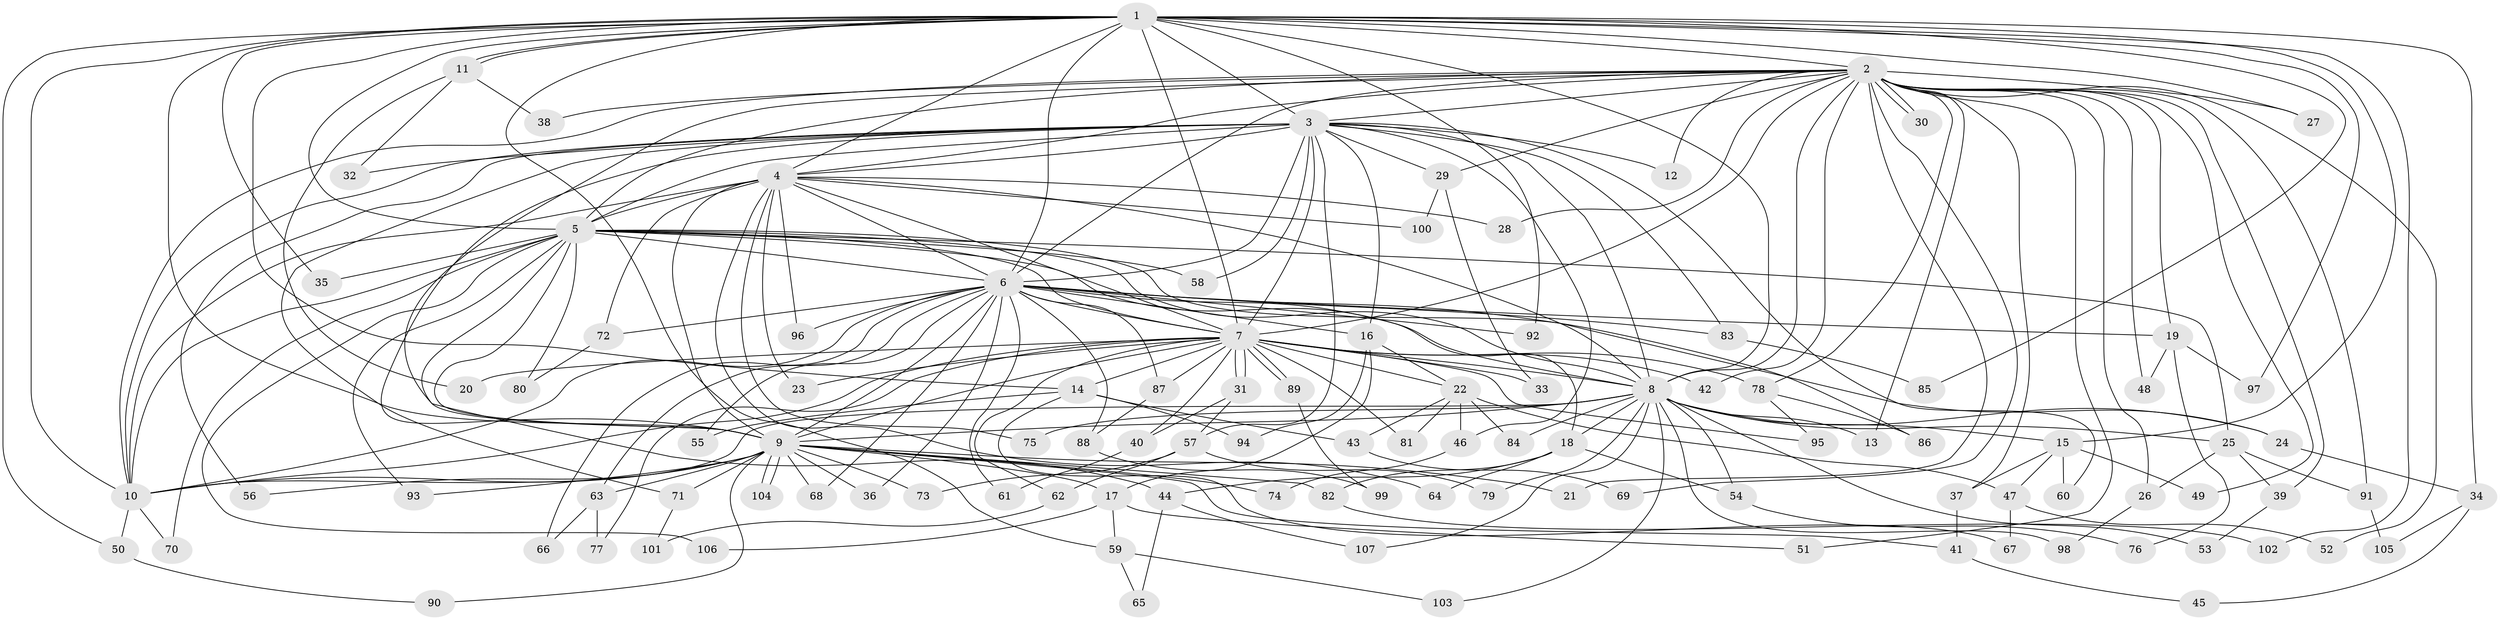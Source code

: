 // coarse degree distribution, {19: 0.0125, 27: 0.0125, 18: 0.0125, 22: 0.025, 20: 0.0125, 23: 0.025, 9: 0.025, 5: 0.0875, 2: 0.5, 6: 0.0125, 7: 0.0125, 3: 0.225, 4: 0.0375}
// Generated by graph-tools (version 1.1) at 2025/51/02/27/25 19:51:53]
// undirected, 107 vertices, 239 edges
graph export_dot {
graph [start="1"]
  node [color=gray90,style=filled];
  1;
  2;
  3;
  4;
  5;
  6;
  7;
  8;
  9;
  10;
  11;
  12;
  13;
  14;
  15;
  16;
  17;
  18;
  19;
  20;
  21;
  22;
  23;
  24;
  25;
  26;
  27;
  28;
  29;
  30;
  31;
  32;
  33;
  34;
  35;
  36;
  37;
  38;
  39;
  40;
  41;
  42;
  43;
  44;
  45;
  46;
  47;
  48;
  49;
  50;
  51;
  52;
  53;
  54;
  55;
  56;
  57;
  58;
  59;
  60;
  61;
  62;
  63;
  64;
  65;
  66;
  67;
  68;
  69;
  70;
  71;
  72;
  73;
  74;
  75;
  76;
  77;
  78;
  79;
  80;
  81;
  82;
  83;
  84;
  85;
  86;
  87;
  88;
  89;
  90;
  91;
  92;
  93;
  94;
  95;
  96;
  97;
  98;
  99;
  100;
  101;
  102;
  103;
  104;
  105;
  106;
  107;
  1 -- 2;
  1 -- 3;
  1 -- 4;
  1 -- 5;
  1 -- 6;
  1 -- 7;
  1 -- 8;
  1 -- 9;
  1 -- 10;
  1 -- 11;
  1 -- 11;
  1 -- 14;
  1 -- 15;
  1 -- 27;
  1 -- 34;
  1 -- 35;
  1 -- 50;
  1 -- 59;
  1 -- 85;
  1 -- 92;
  1 -- 97;
  1 -- 102;
  2 -- 3;
  2 -- 4;
  2 -- 5;
  2 -- 6;
  2 -- 7;
  2 -- 8;
  2 -- 9;
  2 -- 10;
  2 -- 12;
  2 -- 13;
  2 -- 19;
  2 -- 21;
  2 -- 26;
  2 -- 27;
  2 -- 28;
  2 -- 29;
  2 -- 30;
  2 -- 30;
  2 -- 37;
  2 -- 38;
  2 -- 39;
  2 -- 42;
  2 -- 48;
  2 -- 49;
  2 -- 51;
  2 -- 52;
  2 -- 69;
  2 -- 78;
  2 -- 91;
  3 -- 4;
  3 -- 5;
  3 -- 6;
  3 -- 7;
  3 -- 8;
  3 -- 9;
  3 -- 10;
  3 -- 12;
  3 -- 16;
  3 -- 29;
  3 -- 32;
  3 -- 46;
  3 -- 56;
  3 -- 57;
  3 -- 58;
  3 -- 60;
  3 -- 71;
  3 -- 83;
  4 -- 5;
  4 -- 6;
  4 -- 7;
  4 -- 8;
  4 -- 9;
  4 -- 10;
  4 -- 23;
  4 -- 28;
  4 -- 64;
  4 -- 72;
  4 -- 75;
  4 -- 96;
  4 -- 100;
  5 -- 6;
  5 -- 7;
  5 -- 8;
  5 -- 9;
  5 -- 10;
  5 -- 18;
  5 -- 25;
  5 -- 35;
  5 -- 44;
  5 -- 58;
  5 -- 70;
  5 -- 80;
  5 -- 86;
  5 -- 93;
  5 -- 106;
  6 -- 7;
  6 -- 8;
  6 -- 9;
  6 -- 10;
  6 -- 16;
  6 -- 19;
  6 -- 24;
  6 -- 36;
  6 -- 55;
  6 -- 61;
  6 -- 63;
  6 -- 66;
  6 -- 68;
  6 -- 72;
  6 -- 83;
  6 -- 87;
  6 -- 88;
  6 -- 92;
  6 -- 96;
  7 -- 8;
  7 -- 9;
  7 -- 10;
  7 -- 14;
  7 -- 20;
  7 -- 22;
  7 -- 23;
  7 -- 31;
  7 -- 31;
  7 -- 33;
  7 -- 40;
  7 -- 42;
  7 -- 62;
  7 -- 77;
  7 -- 78;
  7 -- 81;
  7 -- 87;
  7 -- 89;
  7 -- 89;
  7 -- 95;
  8 -- 9;
  8 -- 10;
  8 -- 13;
  8 -- 15;
  8 -- 18;
  8 -- 24;
  8 -- 25;
  8 -- 53;
  8 -- 54;
  8 -- 75;
  8 -- 79;
  8 -- 84;
  8 -- 98;
  8 -- 103;
  8 -- 107;
  9 -- 10;
  9 -- 17;
  9 -- 21;
  9 -- 36;
  9 -- 41;
  9 -- 56;
  9 -- 63;
  9 -- 68;
  9 -- 71;
  9 -- 73;
  9 -- 74;
  9 -- 82;
  9 -- 90;
  9 -- 93;
  9 -- 104;
  9 -- 104;
  10 -- 50;
  10 -- 70;
  11 -- 20;
  11 -- 32;
  11 -- 38;
  14 -- 43;
  14 -- 55;
  14 -- 67;
  14 -- 94;
  15 -- 37;
  15 -- 47;
  15 -- 49;
  15 -- 60;
  16 -- 17;
  16 -- 22;
  16 -- 94;
  17 -- 51;
  17 -- 59;
  17 -- 106;
  18 -- 44;
  18 -- 54;
  18 -- 64;
  18 -- 82;
  19 -- 48;
  19 -- 76;
  19 -- 97;
  22 -- 43;
  22 -- 46;
  22 -- 47;
  22 -- 81;
  22 -- 84;
  24 -- 34;
  25 -- 26;
  25 -- 39;
  25 -- 91;
  26 -- 98;
  29 -- 33;
  29 -- 100;
  31 -- 40;
  31 -- 57;
  34 -- 45;
  34 -- 105;
  37 -- 41;
  39 -- 53;
  40 -- 61;
  41 -- 45;
  43 -- 69;
  44 -- 65;
  44 -- 107;
  46 -- 74;
  47 -- 52;
  47 -- 67;
  50 -- 90;
  54 -- 76;
  57 -- 62;
  57 -- 73;
  57 -- 79;
  59 -- 65;
  59 -- 103;
  62 -- 101;
  63 -- 66;
  63 -- 77;
  71 -- 101;
  72 -- 80;
  78 -- 86;
  78 -- 95;
  82 -- 102;
  83 -- 85;
  87 -- 88;
  88 -- 99;
  89 -- 99;
  91 -- 105;
}
